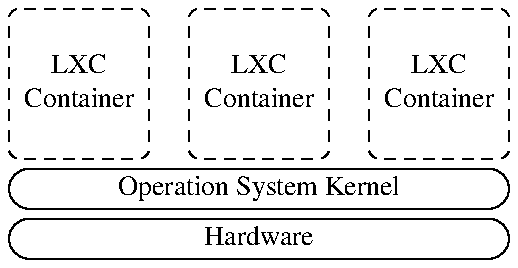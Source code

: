.PS
define container { [
    box dashed wid 0.7 ht 0.75 rad 0.05 "$1" "Container"
] }

define layer {
    box wid 2.5 ht 0.2 rad 0.1 "$1"
}

V1: container(LXC)
move 0.2
V2: container(LXC)
move same
V3: container(LXC)

move to V1.sw - 0,0.15

L1: layer(Operation System Kernel)
move to L1.s - 0,0.05
down
L2: layer(Hardware)
.PE